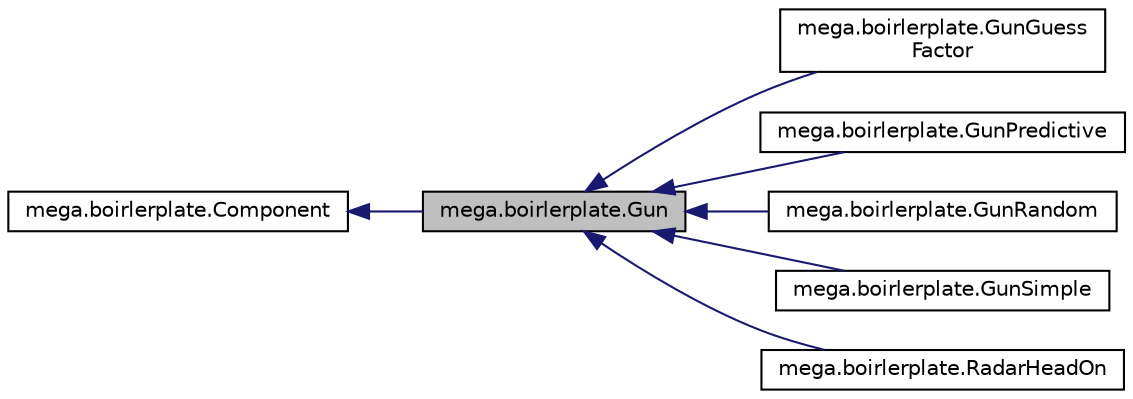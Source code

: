 digraph "mega.boirlerplate.Gun"
{
  edge [fontname="Helvetica",fontsize="10",labelfontname="Helvetica",labelfontsize="10"];
  node [fontname="Helvetica",fontsize="10",shape=record];
  rankdir="LR";
  Node0 [label="mega.boirlerplate.Gun",height=0.2,width=0.4,color="black", fillcolor="grey75", style="filled", fontcolor="black"];
  Node1 -> Node0 [dir="back",color="midnightblue",fontsize="10",style="solid",fontname="Helvetica"];
  Node1 [label="mega.boirlerplate.Component",height=0.2,width=0.4,color="black", fillcolor="white", style="filled",URL="$classmega_1_1boirlerplate_1_1_component.html"];
  Node0 -> Node2 [dir="back",color="midnightblue",fontsize="10",style="solid",fontname="Helvetica"];
  Node2 [label="mega.boirlerplate.GunGuess\lFactor",height=0.2,width=0.4,color="black", fillcolor="white", style="filled",URL="$classmega_1_1boirlerplate_1_1_gun_guess_factor.html"];
  Node0 -> Node3 [dir="back",color="midnightblue",fontsize="10",style="solid",fontname="Helvetica"];
  Node3 [label="mega.boirlerplate.GunPredictive",height=0.2,width=0.4,color="black", fillcolor="white", style="filled",URL="$classmega_1_1boirlerplate_1_1_gun_predictive.html"];
  Node0 -> Node4 [dir="back",color="midnightblue",fontsize="10",style="solid",fontname="Helvetica"];
  Node4 [label="mega.boirlerplate.GunRandom",height=0.2,width=0.4,color="black", fillcolor="white", style="filled",URL="$classmega_1_1boirlerplate_1_1_gun_random.html"];
  Node0 -> Node5 [dir="back",color="midnightblue",fontsize="10",style="solid",fontname="Helvetica"];
  Node5 [label="mega.boirlerplate.GunSimple",height=0.2,width=0.4,color="black", fillcolor="white", style="filled",URL="$classmega_1_1boirlerplate_1_1_gun_simple.html"];
  Node0 -> Node6 [dir="back",color="midnightblue",fontsize="10",style="solid",fontname="Helvetica"];
  Node6 [label="mega.boirlerplate.RadarHeadOn",height=0.2,width=0.4,color="black", fillcolor="white", style="filled",URL="$classmega_1_1boirlerplate_1_1_radar_head_on.html"];
}
